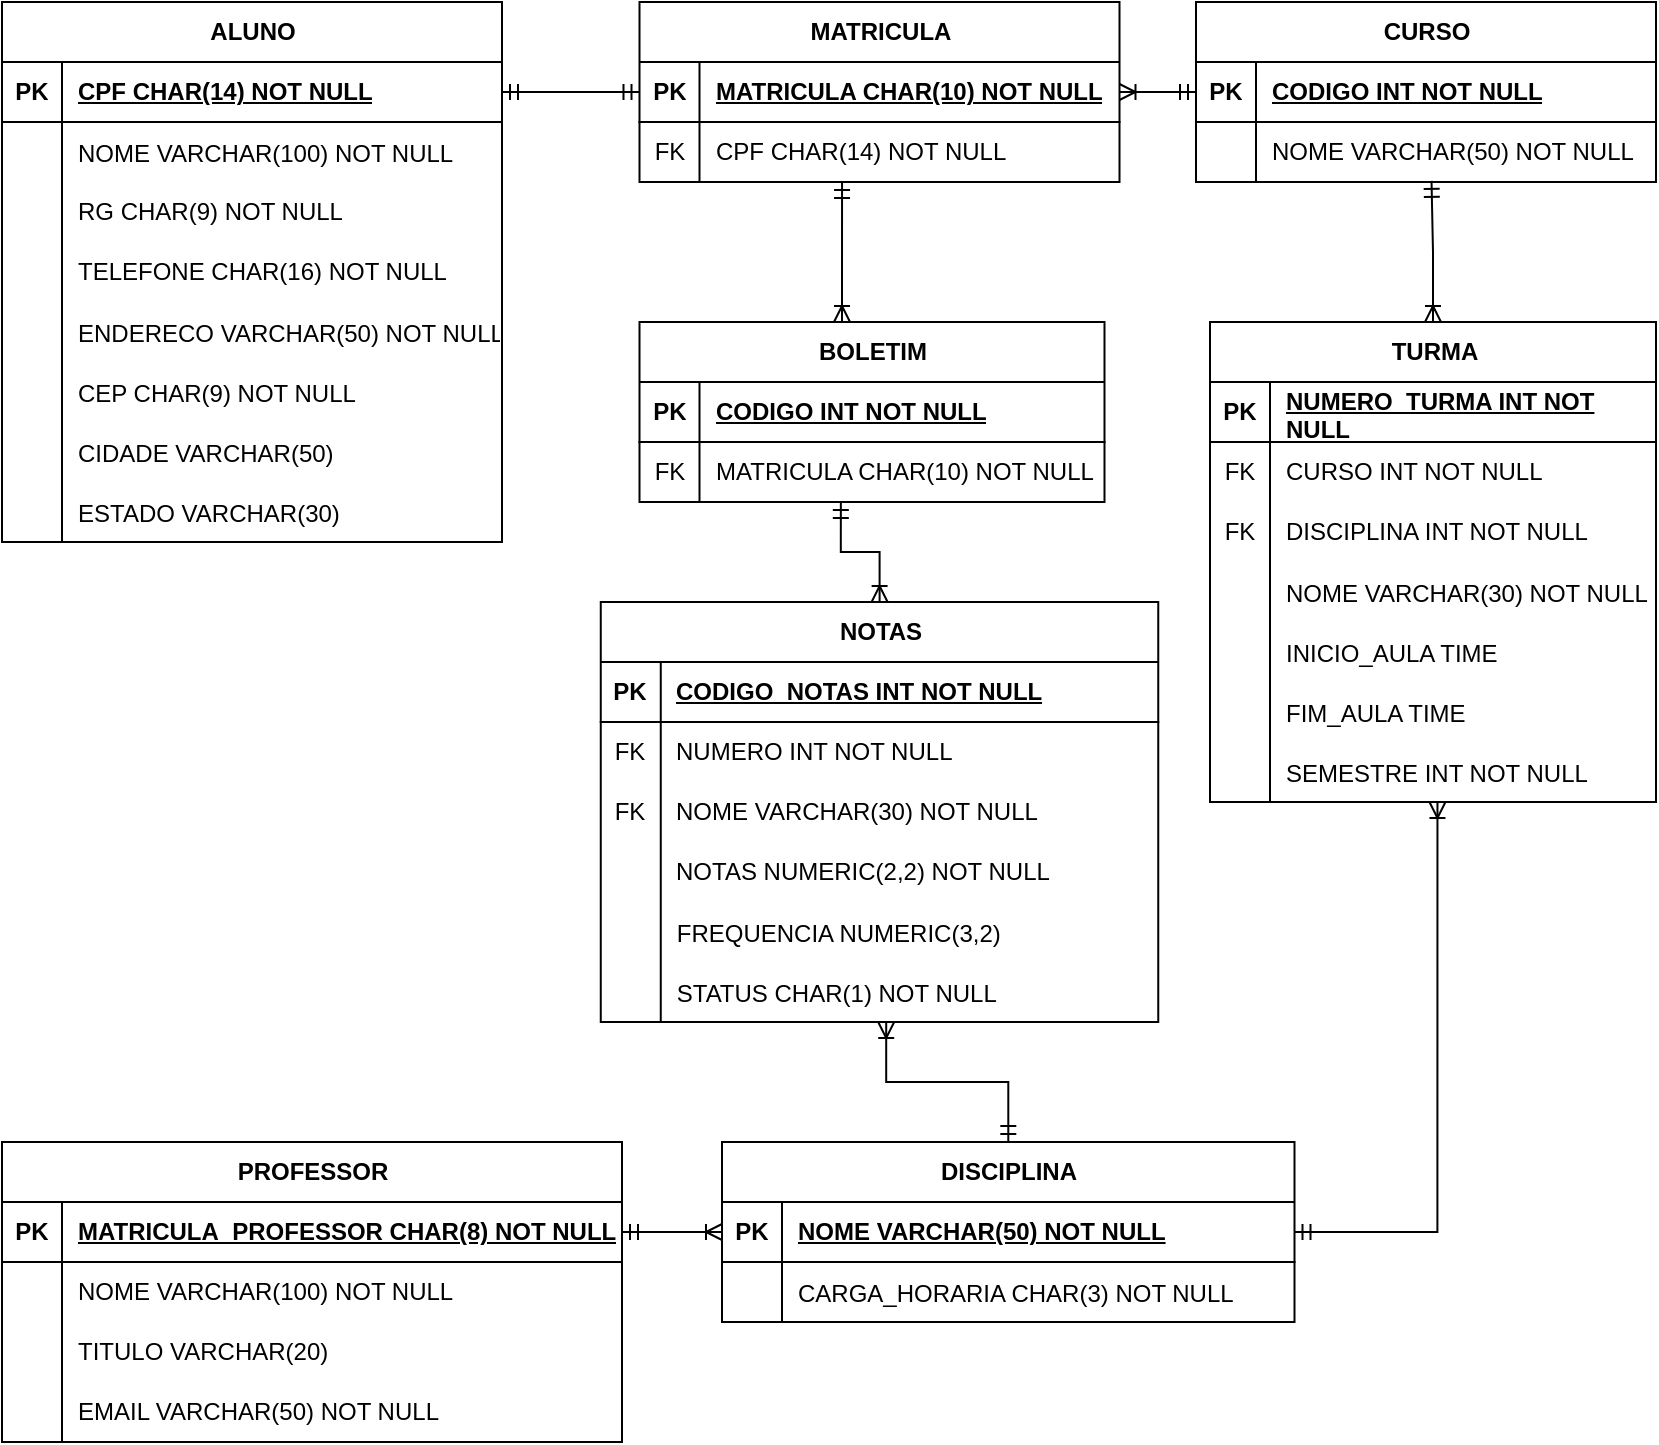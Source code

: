 <mxfile version="24.8.4">
  <diagram name="Página-1" id="dTn19unyRNRH9uVxcDBz">
    <mxGraphModel dx="796" dy="458" grid="1" gridSize="10" guides="1" tooltips="1" connect="1" arrows="1" fold="1" page="1" pageScale="1" pageWidth="827" pageHeight="1169" math="0" shadow="0">
      <root>
        <mxCell id="0" />
        <mxCell id="1" parent="0" />
        <mxCell id="SQpeZqvC9aCR0QkS3gJp-1" value="DISCIPLINA" style="shape=table;startSize=30;container=1;collapsible=1;childLayout=tableLayout;fixedRows=1;rowLines=0;fontStyle=1;align=center;resizeLast=1;html=1;" parent="1" vertex="1">
          <mxGeometry x="360" y="570" width="286.25" height="90" as="geometry" />
        </mxCell>
        <mxCell id="SQpeZqvC9aCR0QkS3gJp-2" value="" style="shape=tableRow;horizontal=0;startSize=0;swimlaneHead=0;swimlaneBody=0;fillColor=none;collapsible=0;dropTarget=0;points=[[0,0.5],[1,0.5]];portConstraint=eastwest;top=0;left=0;right=0;bottom=1;" parent="SQpeZqvC9aCR0QkS3gJp-1" vertex="1">
          <mxGeometry y="30" width="286.25" height="30" as="geometry" />
        </mxCell>
        <mxCell id="SQpeZqvC9aCR0QkS3gJp-3" value="PK" style="shape=partialRectangle;connectable=0;fillColor=none;top=0;left=0;bottom=0;right=0;fontStyle=1;overflow=hidden;whiteSpace=wrap;html=1;" parent="SQpeZqvC9aCR0QkS3gJp-2" vertex="1">
          <mxGeometry width="30" height="30" as="geometry">
            <mxRectangle width="30" height="30" as="alternateBounds" />
          </mxGeometry>
        </mxCell>
        <mxCell id="SQpeZqvC9aCR0QkS3gJp-4" value="NOME VARCHAR(50) NOT NULL" style="shape=partialRectangle;connectable=0;fillColor=none;top=0;left=0;bottom=0;right=0;align=left;spacingLeft=6;fontStyle=5;overflow=hidden;whiteSpace=wrap;html=1;" parent="SQpeZqvC9aCR0QkS3gJp-2" vertex="1">
          <mxGeometry x="30" width="256.25" height="30" as="geometry">
            <mxRectangle width="256.25" height="30" as="alternateBounds" />
          </mxGeometry>
        </mxCell>
        <mxCell id="SQpeZqvC9aCR0QkS3gJp-137" value="" style="shape=tableRow;horizontal=0;startSize=0;swimlaneHead=0;swimlaneBody=0;fillColor=none;collapsible=0;dropTarget=0;points=[[0,0.5],[1,0.5]];portConstraint=eastwest;top=0;left=0;right=0;bottom=0;" parent="SQpeZqvC9aCR0QkS3gJp-1" vertex="1">
          <mxGeometry y="60" width="286.25" height="30" as="geometry" />
        </mxCell>
        <mxCell id="SQpeZqvC9aCR0QkS3gJp-138" value="" style="shape=partialRectangle;connectable=0;fillColor=none;top=0;left=0;bottom=0;right=0;editable=1;overflow=hidden;" parent="SQpeZqvC9aCR0QkS3gJp-137" vertex="1">
          <mxGeometry width="30" height="30" as="geometry">
            <mxRectangle width="30" height="30" as="alternateBounds" />
          </mxGeometry>
        </mxCell>
        <mxCell id="SQpeZqvC9aCR0QkS3gJp-139" value="CARGA_HORARIA CHAR(3) NOT NULL" style="shape=partialRectangle;connectable=0;fillColor=none;top=0;left=0;bottom=0;right=0;align=left;spacingLeft=6;overflow=hidden;" parent="SQpeZqvC9aCR0QkS3gJp-137" vertex="1">
          <mxGeometry x="30" width="256.25" height="30" as="geometry">
            <mxRectangle width="256.25" height="30" as="alternateBounds" />
          </mxGeometry>
        </mxCell>
        <mxCell id="SQpeZqvC9aCR0QkS3gJp-14" value="CURSO" style="shape=table;startSize=30;container=1;collapsible=1;childLayout=tableLayout;fixedRows=1;rowLines=0;fontStyle=1;align=center;resizeLast=1;html=1;" parent="1" vertex="1">
          <mxGeometry x="597" width="230" height="90" as="geometry" />
        </mxCell>
        <mxCell id="SQpeZqvC9aCR0QkS3gJp-15" value="" style="shape=tableRow;horizontal=0;startSize=0;swimlaneHead=0;swimlaneBody=0;fillColor=none;collapsible=0;dropTarget=0;points=[[0,0.5],[1,0.5]];portConstraint=eastwest;top=0;left=0;right=0;bottom=1;" parent="SQpeZqvC9aCR0QkS3gJp-14" vertex="1">
          <mxGeometry y="30" width="230" height="30" as="geometry" />
        </mxCell>
        <mxCell id="SQpeZqvC9aCR0QkS3gJp-16" value="PK" style="shape=partialRectangle;connectable=0;fillColor=none;top=0;left=0;bottom=0;right=0;fontStyle=1;overflow=hidden;whiteSpace=wrap;html=1;" parent="SQpeZqvC9aCR0QkS3gJp-15" vertex="1">
          <mxGeometry width="30" height="30" as="geometry">
            <mxRectangle width="30" height="30" as="alternateBounds" />
          </mxGeometry>
        </mxCell>
        <mxCell id="SQpeZqvC9aCR0QkS3gJp-17" value="CODIGO INT NOT NULL" style="shape=partialRectangle;connectable=0;fillColor=none;top=0;left=0;bottom=0;right=0;align=left;spacingLeft=6;fontStyle=5;overflow=hidden;whiteSpace=wrap;html=1;" parent="SQpeZqvC9aCR0QkS3gJp-15" vertex="1">
          <mxGeometry x="30" width="200" height="30" as="geometry">
            <mxRectangle width="200" height="30" as="alternateBounds" />
          </mxGeometry>
        </mxCell>
        <mxCell id="SQpeZqvC9aCR0QkS3gJp-18" value="" style="shape=tableRow;horizontal=0;startSize=0;swimlaneHead=0;swimlaneBody=0;fillColor=none;collapsible=0;dropTarget=0;points=[[0,0.5],[1,0.5]];portConstraint=eastwest;top=0;left=0;right=0;bottom=0;" parent="SQpeZqvC9aCR0QkS3gJp-14" vertex="1">
          <mxGeometry y="60" width="230" height="30" as="geometry" />
        </mxCell>
        <mxCell id="SQpeZqvC9aCR0QkS3gJp-19" value="" style="shape=partialRectangle;connectable=0;fillColor=none;top=0;left=0;bottom=0;right=0;editable=1;overflow=hidden;whiteSpace=wrap;html=1;" parent="SQpeZqvC9aCR0QkS3gJp-18" vertex="1">
          <mxGeometry width="30" height="30" as="geometry">
            <mxRectangle width="30" height="30" as="alternateBounds" />
          </mxGeometry>
        </mxCell>
        <mxCell id="SQpeZqvC9aCR0QkS3gJp-20" value="&lt;span style=&quot;text-wrap-mode: nowrap;&quot;&gt;NOME VARCHAR(50) NOT NULL&lt;/span&gt;" style="shape=partialRectangle;connectable=0;fillColor=none;top=0;left=0;bottom=0;right=0;align=left;spacingLeft=6;overflow=hidden;whiteSpace=wrap;html=1;" parent="SQpeZqvC9aCR0QkS3gJp-18" vertex="1">
          <mxGeometry x="30" width="200" height="30" as="geometry">
            <mxRectangle width="200" height="30" as="alternateBounds" />
          </mxGeometry>
        </mxCell>
        <mxCell id="SQpeZqvC9aCR0QkS3gJp-27" value="ALUNO" style="shape=table;startSize=30;container=1;collapsible=1;childLayout=tableLayout;fixedRows=1;rowLines=0;fontStyle=1;align=center;resizeLast=1;html=1;" parent="1" vertex="1">
          <mxGeometry width="250.0" height="270" as="geometry" />
        </mxCell>
        <mxCell id="SQpeZqvC9aCR0QkS3gJp-28" value="" style="shape=tableRow;horizontal=0;startSize=0;swimlaneHead=0;swimlaneBody=0;fillColor=none;collapsible=0;dropTarget=0;points=[[0,0.5],[1,0.5]];portConstraint=eastwest;top=0;left=0;right=0;bottom=1;" parent="SQpeZqvC9aCR0QkS3gJp-27" vertex="1">
          <mxGeometry y="30" width="250.0" height="30" as="geometry" />
        </mxCell>
        <mxCell id="SQpeZqvC9aCR0QkS3gJp-29" value="PK" style="shape=partialRectangle;connectable=0;fillColor=none;top=0;left=0;bottom=0;right=0;fontStyle=1;overflow=hidden;whiteSpace=wrap;html=1;" parent="SQpeZqvC9aCR0QkS3gJp-28" vertex="1">
          <mxGeometry width="30" height="30" as="geometry">
            <mxRectangle width="30" height="30" as="alternateBounds" />
          </mxGeometry>
        </mxCell>
        <mxCell id="SQpeZqvC9aCR0QkS3gJp-30" value="CPF CHAR(14) NOT NULL" style="shape=partialRectangle;connectable=0;fillColor=none;top=0;left=0;bottom=0;right=0;align=left;spacingLeft=6;fontStyle=5;overflow=hidden;whiteSpace=wrap;html=1;" parent="SQpeZqvC9aCR0QkS3gJp-28" vertex="1">
          <mxGeometry x="30" width="220.0" height="30" as="geometry">
            <mxRectangle width="220.0" height="30" as="alternateBounds" />
          </mxGeometry>
        </mxCell>
        <mxCell id="SQpeZqvC9aCR0QkS3gJp-94" value="" style="shape=tableRow;horizontal=0;startSize=0;swimlaneHead=0;swimlaneBody=0;fillColor=none;collapsible=0;dropTarget=0;points=[[0,0.5],[1,0.5]];portConstraint=eastwest;top=0;left=0;right=0;bottom=0;" parent="SQpeZqvC9aCR0QkS3gJp-27" vertex="1">
          <mxGeometry y="60" width="250.0" height="30" as="geometry" />
        </mxCell>
        <mxCell id="SQpeZqvC9aCR0QkS3gJp-95" value="" style="shape=partialRectangle;connectable=0;fillColor=none;top=0;left=0;bottom=0;right=0;editable=1;overflow=hidden;" parent="SQpeZqvC9aCR0QkS3gJp-94" vertex="1">
          <mxGeometry width="30" height="30" as="geometry">
            <mxRectangle width="30" height="30" as="alternateBounds" />
          </mxGeometry>
        </mxCell>
        <mxCell id="SQpeZqvC9aCR0QkS3gJp-96" value="NOME VARCHAR(100) NOT NULL" style="shape=partialRectangle;connectable=0;fillColor=none;top=0;left=0;bottom=0;right=0;align=left;spacingLeft=6;overflow=hidden;" parent="SQpeZqvC9aCR0QkS3gJp-94" vertex="1">
          <mxGeometry x="30" width="220.0" height="30" as="geometry">
            <mxRectangle width="220.0" height="30" as="alternateBounds" />
          </mxGeometry>
        </mxCell>
        <mxCell id="SQpeZqvC9aCR0QkS3gJp-34" value="" style="shape=tableRow;horizontal=0;startSize=0;swimlaneHead=0;swimlaneBody=0;fillColor=none;collapsible=0;dropTarget=0;points=[[0,0.5],[1,0.5]];portConstraint=eastwest;top=0;left=0;right=0;bottom=0;" parent="SQpeZqvC9aCR0QkS3gJp-27" vertex="1">
          <mxGeometry y="90" width="250.0" height="30" as="geometry" />
        </mxCell>
        <mxCell id="SQpeZqvC9aCR0QkS3gJp-35" value="" style="shape=partialRectangle;connectable=0;fillColor=none;top=0;left=0;bottom=0;right=0;editable=1;overflow=hidden;whiteSpace=wrap;html=1;" parent="SQpeZqvC9aCR0QkS3gJp-34" vertex="1">
          <mxGeometry width="30" height="30" as="geometry">
            <mxRectangle width="30" height="30" as="alternateBounds" />
          </mxGeometry>
        </mxCell>
        <mxCell id="SQpeZqvC9aCR0QkS3gJp-36" value="RG CHAR(9) NOT NULL" style="shape=partialRectangle;connectable=0;fillColor=none;top=0;left=0;bottom=0;right=0;align=left;spacingLeft=6;overflow=hidden;whiteSpace=wrap;html=1;" parent="SQpeZqvC9aCR0QkS3gJp-34" vertex="1">
          <mxGeometry x="30" width="220.0" height="30" as="geometry">
            <mxRectangle width="220.0" height="30" as="alternateBounds" />
          </mxGeometry>
        </mxCell>
        <mxCell id="SQpeZqvC9aCR0QkS3gJp-37" value="" style="shape=tableRow;horizontal=0;startSize=0;swimlaneHead=0;swimlaneBody=0;fillColor=none;collapsible=0;dropTarget=0;points=[[0,0.5],[1,0.5]];portConstraint=eastwest;top=0;left=0;right=0;bottom=0;" parent="SQpeZqvC9aCR0QkS3gJp-27" vertex="1">
          <mxGeometry y="120" width="250.0" height="30" as="geometry" />
        </mxCell>
        <mxCell id="SQpeZqvC9aCR0QkS3gJp-38" value="" style="shape=partialRectangle;connectable=0;fillColor=none;top=0;left=0;bottom=0;right=0;editable=1;overflow=hidden;whiteSpace=wrap;html=1;" parent="SQpeZqvC9aCR0QkS3gJp-37" vertex="1">
          <mxGeometry width="30" height="30" as="geometry">
            <mxRectangle width="30" height="30" as="alternateBounds" />
          </mxGeometry>
        </mxCell>
        <mxCell id="SQpeZqvC9aCR0QkS3gJp-39" value="TELEFONE CHAR(16) NOT NULL" style="shape=partialRectangle;connectable=0;fillColor=none;top=0;left=0;bottom=0;right=0;align=left;spacingLeft=6;overflow=hidden;whiteSpace=wrap;html=1;" parent="SQpeZqvC9aCR0QkS3gJp-37" vertex="1">
          <mxGeometry x="30" width="220.0" height="30" as="geometry">
            <mxRectangle width="220.0" height="30" as="alternateBounds" />
          </mxGeometry>
        </mxCell>
        <mxCell id="SQpeZqvC9aCR0QkS3gJp-54" value="" style="shape=tableRow;horizontal=0;startSize=0;swimlaneHead=0;swimlaneBody=0;fillColor=none;collapsible=0;dropTarget=0;points=[[0,0.5],[1,0.5]];portConstraint=eastwest;top=0;left=0;right=0;bottom=0;" parent="SQpeZqvC9aCR0QkS3gJp-27" vertex="1">
          <mxGeometry y="150" width="250.0" height="30" as="geometry" />
        </mxCell>
        <mxCell id="SQpeZqvC9aCR0QkS3gJp-55" value="" style="shape=partialRectangle;connectable=0;fillColor=none;top=0;left=0;bottom=0;right=0;editable=1;overflow=hidden;" parent="SQpeZqvC9aCR0QkS3gJp-54" vertex="1">
          <mxGeometry width="30" height="30" as="geometry">
            <mxRectangle width="30" height="30" as="alternateBounds" />
          </mxGeometry>
        </mxCell>
        <mxCell id="SQpeZqvC9aCR0QkS3gJp-56" value="ENDERECO VARCHAR(50) NOT NULL" style="shape=partialRectangle;connectable=0;fillColor=none;top=0;left=0;bottom=0;right=0;align=left;spacingLeft=6;overflow=hidden;" parent="SQpeZqvC9aCR0QkS3gJp-54" vertex="1">
          <mxGeometry x="30" width="220.0" height="30" as="geometry">
            <mxRectangle width="220.0" height="30" as="alternateBounds" />
          </mxGeometry>
        </mxCell>
        <mxCell id="SQpeZqvC9aCR0QkS3gJp-46" value="" style="shape=tableRow;horizontal=0;startSize=0;swimlaneHead=0;swimlaneBody=0;fillColor=none;collapsible=0;dropTarget=0;points=[[0,0.5],[1,0.5]];portConstraint=eastwest;top=0;left=0;right=0;bottom=0;" parent="SQpeZqvC9aCR0QkS3gJp-27" vertex="1">
          <mxGeometry y="180" width="250.0" height="30" as="geometry" />
        </mxCell>
        <mxCell id="SQpeZqvC9aCR0QkS3gJp-47" value="" style="shape=partialRectangle;connectable=0;fillColor=none;top=0;left=0;bottom=0;right=0;editable=1;overflow=hidden;" parent="SQpeZqvC9aCR0QkS3gJp-46" vertex="1">
          <mxGeometry width="30" height="30" as="geometry">
            <mxRectangle width="30" height="30" as="alternateBounds" />
          </mxGeometry>
        </mxCell>
        <mxCell id="SQpeZqvC9aCR0QkS3gJp-48" value="CEP CHAR(9) NOT NULL" style="shape=partialRectangle;connectable=0;fillColor=none;top=0;left=0;bottom=0;right=0;align=left;spacingLeft=6;overflow=hidden;" parent="SQpeZqvC9aCR0QkS3gJp-46" vertex="1">
          <mxGeometry x="30" width="220.0" height="30" as="geometry">
            <mxRectangle width="220.0" height="30" as="alternateBounds" />
          </mxGeometry>
        </mxCell>
        <mxCell id="SQpeZqvC9aCR0QkS3gJp-42" value="" style="shape=tableRow;horizontal=0;startSize=0;swimlaneHead=0;swimlaneBody=0;fillColor=none;collapsible=0;dropTarget=0;points=[[0,0.5],[1,0.5]];portConstraint=eastwest;top=0;left=0;right=0;bottom=0;" parent="SQpeZqvC9aCR0QkS3gJp-27" vertex="1">
          <mxGeometry y="210" width="250.0" height="30" as="geometry" />
        </mxCell>
        <mxCell id="SQpeZqvC9aCR0QkS3gJp-43" value="" style="shape=partialRectangle;connectable=0;fillColor=none;top=0;left=0;bottom=0;right=0;editable=1;overflow=hidden;" parent="SQpeZqvC9aCR0QkS3gJp-42" vertex="1">
          <mxGeometry width="30" height="30" as="geometry">
            <mxRectangle width="30" height="30" as="alternateBounds" />
          </mxGeometry>
        </mxCell>
        <mxCell id="SQpeZqvC9aCR0QkS3gJp-44" value="CIDADE VARCHAR(50)" style="shape=partialRectangle;connectable=0;fillColor=none;top=0;left=0;bottom=0;right=0;align=left;spacingLeft=6;overflow=hidden;" parent="SQpeZqvC9aCR0QkS3gJp-42" vertex="1">
          <mxGeometry x="30" width="220.0" height="30" as="geometry">
            <mxRectangle width="220.0" height="30" as="alternateBounds" />
          </mxGeometry>
        </mxCell>
        <mxCell id="SQpeZqvC9aCR0QkS3gJp-50" value="" style="shape=tableRow;horizontal=0;startSize=0;swimlaneHead=0;swimlaneBody=0;fillColor=none;collapsible=0;dropTarget=0;points=[[0,0.5],[1,0.5]];portConstraint=eastwest;top=0;left=0;right=0;bottom=0;" parent="SQpeZqvC9aCR0QkS3gJp-27" vertex="1">
          <mxGeometry y="240" width="250.0" height="30" as="geometry" />
        </mxCell>
        <mxCell id="SQpeZqvC9aCR0QkS3gJp-51" value="" style="shape=partialRectangle;connectable=0;fillColor=none;top=0;left=0;bottom=0;right=0;editable=1;overflow=hidden;" parent="SQpeZqvC9aCR0QkS3gJp-50" vertex="1">
          <mxGeometry width="30" height="30" as="geometry">
            <mxRectangle width="30" height="30" as="alternateBounds" />
          </mxGeometry>
        </mxCell>
        <mxCell id="SQpeZqvC9aCR0QkS3gJp-52" value="ESTADO VARCHAR(30)" style="shape=partialRectangle;connectable=0;fillColor=none;top=0;left=0;bottom=0;right=0;align=left;spacingLeft=6;overflow=hidden;" parent="SQpeZqvC9aCR0QkS3gJp-50" vertex="1">
          <mxGeometry x="30" width="220.0" height="30" as="geometry">
            <mxRectangle width="220.0" height="30" as="alternateBounds" />
          </mxGeometry>
        </mxCell>
        <mxCell id="SQpeZqvC9aCR0QkS3gJp-71" value="PROFESSOR" style="shape=table;startSize=30;container=1;collapsible=1;childLayout=tableLayout;fixedRows=1;rowLines=0;fontStyle=1;align=center;resizeLast=1;html=1;" parent="1" vertex="1">
          <mxGeometry y="570" width="310" height="150" as="geometry" />
        </mxCell>
        <mxCell id="SQpeZqvC9aCR0QkS3gJp-72" value="" style="shape=tableRow;horizontal=0;startSize=0;swimlaneHead=0;swimlaneBody=0;fillColor=none;collapsible=0;dropTarget=0;points=[[0,0.5],[1,0.5]];portConstraint=eastwest;top=0;left=0;right=0;bottom=1;" parent="SQpeZqvC9aCR0QkS3gJp-71" vertex="1">
          <mxGeometry y="30" width="310" height="30" as="geometry" />
        </mxCell>
        <mxCell id="SQpeZqvC9aCR0QkS3gJp-73" value="PK" style="shape=partialRectangle;connectable=0;fillColor=none;top=0;left=0;bottom=0;right=0;fontStyle=1;overflow=hidden;whiteSpace=wrap;html=1;" parent="SQpeZqvC9aCR0QkS3gJp-72" vertex="1">
          <mxGeometry width="30" height="30" as="geometry">
            <mxRectangle width="30" height="30" as="alternateBounds" />
          </mxGeometry>
        </mxCell>
        <mxCell id="SQpeZqvC9aCR0QkS3gJp-74" value="MATRICULA_PROFESSOR CHAR(8) NOT NULL" style="shape=partialRectangle;connectable=0;fillColor=none;top=0;left=0;bottom=0;right=0;align=left;spacingLeft=6;fontStyle=5;overflow=hidden;whiteSpace=wrap;html=1;" parent="SQpeZqvC9aCR0QkS3gJp-72" vertex="1">
          <mxGeometry x="30" width="280" height="30" as="geometry">
            <mxRectangle width="280" height="30" as="alternateBounds" />
          </mxGeometry>
        </mxCell>
        <mxCell id="SQpeZqvC9aCR0QkS3gJp-75" value="" style="shape=tableRow;horizontal=0;startSize=0;swimlaneHead=0;swimlaneBody=0;fillColor=none;collapsible=0;dropTarget=0;points=[[0,0.5],[1,0.5]];portConstraint=eastwest;top=0;left=0;right=0;bottom=0;" parent="SQpeZqvC9aCR0QkS3gJp-71" vertex="1">
          <mxGeometry y="60" width="310" height="30" as="geometry" />
        </mxCell>
        <mxCell id="SQpeZqvC9aCR0QkS3gJp-76" value="" style="shape=partialRectangle;connectable=0;fillColor=none;top=0;left=0;bottom=0;right=0;editable=1;overflow=hidden;whiteSpace=wrap;html=1;" parent="SQpeZqvC9aCR0QkS3gJp-75" vertex="1">
          <mxGeometry width="30" height="30" as="geometry">
            <mxRectangle width="30" height="30" as="alternateBounds" />
          </mxGeometry>
        </mxCell>
        <mxCell id="SQpeZqvC9aCR0QkS3gJp-77" value="NOME VARCHAR(100) NOT NULL" style="shape=partialRectangle;connectable=0;fillColor=none;top=0;left=0;bottom=0;right=0;align=left;spacingLeft=6;overflow=hidden;whiteSpace=wrap;html=1;" parent="SQpeZqvC9aCR0QkS3gJp-75" vertex="1">
          <mxGeometry x="30" width="280" height="30" as="geometry">
            <mxRectangle width="280" height="30" as="alternateBounds" />
          </mxGeometry>
        </mxCell>
        <mxCell id="SQpeZqvC9aCR0QkS3gJp-78" value="" style="shape=tableRow;horizontal=0;startSize=0;swimlaneHead=0;swimlaneBody=0;fillColor=none;collapsible=0;dropTarget=0;points=[[0,0.5],[1,0.5]];portConstraint=eastwest;top=0;left=0;right=0;bottom=0;" parent="SQpeZqvC9aCR0QkS3gJp-71" vertex="1">
          <mxGeometry y="90" width="310" height="30" as="geometry" />
        </mxCell>
        <mxCell id="SQpeZqvC9aCR0QkS3gJp-79" value="" style="shape=partialRectangle;connectable=0;fillColor=none;top=0;left=0;bottom=0;right=0;editable=1;overflow=hidden;whiteSpace=wrap;html=1;" parent="SQpeZqvC9aCR0QkS3gJp-78" vertex="1">
          <mxGeometry width="30" height="30" as="geometry">
            <mxRectangle width="30" height="30" as="alternateBounds" />
          </mxGeometry>
        </mxCell>
        <mxCell id="SQpeZqvC9aCR0QkS3gJp-80" value="TITULO VARCHAR(20)" style="shape=partialRectangle;connectable=0;fillColor=none;top=0;left=0;bottom=0;right=0;align=left;spacingLeft=6;overflow=hidden;whiteSpace=wrap;html=1;" parent="SQpeZqvC9aCR0QkS3gJp-78" vertex="1">
          <mxGeometry x="30" width="280" height="30" as="geometry">
            <mxRectangle width="280" height="30" as="alternateBounds" />
          </mxGeometry>
        </mxCell>
        <mxCell id="SQpeZqvC9aCR0QkS3gJp-81" value="" style="shape=tableRow;horizontal=0;startSize=0;swimlaneHead=0;swimlaneBody=0;fillColor=none;collapsible=0;dropTarget=0;points=[[0,0.5],[1,0.5]];portConstraint=eastwest;top=0;left=0;right=0;bottom=0;" parent="SQpeZqvC9aCR0QkS3gJp-71" vertex="1">
          <mxGeometry y="120" width="310" height="30" as="geometry" />
        </mxCell>
        <mxCell id="SQpeZqvC9aCR0QkS3gJp-82" value="" style="shape=partialRectangle;connectable=0;fillColor=none;top=0;left=0;bottom=0;right=0;editable=1;overflow=hidden;whiteSpace=wrap;html=1;" parent="SQpeZqvC9aCR0QkS3gJp-81" vertex="1">
          <mxGeometry width="30" height="30" as="geometry">
            <mxRectangle width="30" height="30" as="alternateBounds" />
          </mxGeometry>
        </mxCell>
        <mxCell id="SQpeZqvC9aCR0QkS3gJp-83" value="EMAIL VARCHAR(50) NOT NULL" style="shape=partialRectangle;connectable=0;fillColor=none;top=0;left=0;bottom=0;right=0;align=left;spacingLeft=6;overflow=hidden;whiteSpace=wrap;html=1;" parent="SQpeZqvC9aCR0QkS3gJp-81" vertex="1">
          <mxGeometry x="30" width="280" height="30" as="geometry">
            <mxRectangle width="280" height="30" as="alternateBounds" />
          </mxGeometry>
        </mxCell>
        <mxCell id="SQpeZqvC9aCR0QkS3gJp-110" value="TURMA" style="shape=table;startSize=30;container=1;collapsible=1;childLayout=tableLayout;fixedRows=1;rowLines=0;fontStyle=1;align=center;resizeLast=1;html=1;" parent="1" vertex="1">
          <mxGeometry x="604" y="160" width="223" height="240" as="geometry" />
        </mxCell>
        <mxCell id="SQpeZqvC9aCR0QkS3gJp-111" value="" style="shape=tableRow;horizontal=0;startSize=0;swimlaneHead=0;swimlaneBody=0;fillColor=none;collapsible=0;dropTarget=0;points=[[0,0.5],[1,0.5]];portConstraint=eastwest;top=0;left=0;right=0;bottom=1;" parent="SQpeZqvC9aCR0QkS3gJp-110" vertex="1">
          <mxGeometry y="30" width="223" height="30" as="geometry" />
        </mxCell>
        <mxCell id="SQpeZqvC9aCR0QkS3gJp-112" value="PK" style="shape=partialRectangle;connectable=0;fillColor=none;top=0;left=0;bottom=0;right=0;fontStyle=1;overflow=hidden;whiteSpace=wrap;html=1;" parent="SQpeZqvC9aCR0QkS3gJp-111" vertex="1">
          <mxGeometry width="30" height="30" as="geometry">
            <mxRectangle width="30" height="30" as="alternateBounds" />
          </mxGeometry>
        </mxCell>
        <mxCell id="SQpeZqvC9aCR0QkS3gJp-113" value="NUMERO_TURMA INT NOT NULL" style="shape=partialRectangle;connectable=0;fillColor=none;top=0;left=0;bottom=0;right=0;align=left;spacingLeft=6;fontStyle=5;overflow=hidden;whiteSpace=wrap;html=1;" parent="SQpeZqvC9aCR0QkS3gJp-111" vertex="1">
          <mxGeometry x="30" width="193" height="30" as="geometry">
            <mxRectangle width="193" height="30" as="alternateBounds" />
          </mxGeometry>
        </mxCell>
        <mxCell id="SQpeZqvC9aCR0QkS3gJp-114" value="" style="shape=tableRow;horizontal=0;startSize=0;swimlaneHead=0;swimlaneBody=0;fillColor=none;collapsible=0;dropTarget=0;points=[[0,0.5],[1,0.5]];portConstraint=eastwest;top=0;left=0;right=0;bottom=0;" parent="SQpeZqvC9aCR0QkS3gJp-110" vertex="1">
          <mxGeometry y="60" width="223" height="30" as="geometry" />
        </mxCell>
        <mxCell id="SQpeZqvC9aCR0QkS3gJp-115" value="FK" style="shape=partialRectangle;connectable=0;fillColor=none;top=0;left=0;bottom=0;right=0;editable=1;overflow=hidden;whiteSpace=wrap;html=1;" parent="SQpeZqvC9aCR0QkS3gJp-114" vertex="1">
          <mxGeometry width="30" height="30" as="geometry">
            <mxRectangle width="30" height="30" as="alternateBounds" />
          </mxGeometry>
        </mxCell>
        <mxCell id="SQpeZqvC9aCR0QkS3gJp-116" value="CURSO INT NOT NULL" style="shape=partialRectangle;connectable=0;fillColor=none;top=0;left=0;bottom=0;right=0;align=left;spacingLeft=6;overflow=hidden;whiteSpace=wrap;html=1;" parent="SQpeZqvC9aCR0QkS3gJp-114" vertex="1">
          <mxGeometry x="30" width="193" height="30" as="geometry">
            <mxRectangle width="193" height="30" as="alternateBounds" />
          </mxGeometry>
        </mxCell>
        <mxCell id="SQpeZqvC9aCR0QkS3gJp-117" value="" style="shape=tableRow;horizontal=0;startSize=0;swimlaneHead=0;swimlaneBody=0;fillColor=none;collapsible=0;dropTarget=0;points=[[0,0.5],[1,0.5]];portConstraint=eastwest;top=0;left=0;right=0;bottom=0;" parent="SQpeZqvC9aCR0QkS3gJp-110" vertex="1">
          <mxGeometry y="90" width="223" height="30" as="geometry" />
        </mxCell>
        <mxCell id="SQpeZqvC9aCR0QkS3gJp-118" value="FK" style="shape=partialRectangle;connectable=0;fillColor=none;top=0;left=0;bottom=0;right=0;editable=1;overflow=hidden;whiteSpace=wrap;html=1;" parent="SQpeZqvC9aCR0QkS3gJp-117" vertex="1">
          <mxGeometry width="30" height="30" as="geometry">
            <mxRectangle width="30" height="30" as="alternateBounds" />
          </mxGeometry>
        </mxCell>
        <mxCell id="SQpeZqvC9aCR0QkS3gJp-119" value="DISCIPLINA INT NOT NULL" style="shape=partialRectangle;connectable=0;fillColor=none;top=0;left=0;bottom=0;right=0;align=left;spacingLeft=6;overflow=hidden;whiteSpace=wrap;html=1;" parent="SQpeZqvC9aCR0QkS3gJp-117" vertex="1">
          <mxGeometry x="30" width="193" height="30" as="geometry">
            <mxRectangle width="193" height="30" as="alternateBounds" />
          </mxGeometry>
        </mxCell>
        <mxCell id="SQpeZqvC9aCR0QkS3gJp-206" value="" style="shape=tableRow;horizontal=0;startSize=0;swimlaneHead=0;swimlaneBody=0;fillColor=none;collapsible=0;dropTarget=0;points=[[0,0.5],[1,0.5]];portConstraint=eastwest;top=0;left=0;right=0;bottom=0;" parent="SQpeZqvC9aCR0QkS3gJp-110" vertex="1">
          <mxGeometry y="120" width="223" height="30" as="geometry" />
        </mxCell>
        <mxCell id="SQpeZqvC9aCR0QkS3gJp-207" value="" style="shape=partialRectangle;connectable=0;fillColor=none;top=0;left=0;bottom=0;right=0;editable=1;overflow=hidden;" parent="SQpeZqvC9aCR0QkS3gJp-206" vertex="1">
          <mxGeometry width="30" height="30" as="geometry">
            <mxRectangle width="30" height="30" as="alternateBounds" />
          </mxGeometry>
        </mxCell>
        <mxCell id="SQpeZqvC9aCR0QkS3gJp-208" value="NOME VARCHAR(30) NOT NULL" style="shape=partialRectangle;connectable=0;fillColor=none;top=0;left=0;bottom=0;right=0;align=left;spacingLeft=6;overflow=hidden;" parent="SQpeZqvC9aCR0QkS3gJp-206" vertex="1">
          <mxGeometry x="30" width="193" height="30" as="geometry">
            <mxRectangle width="193" height="30" as="alternateBounds" />
          </mxGeometry>
        </mxCell>
        <mxCell id="SQpeZqvC9aCR0QkS3gJp-128" value="" style="shape=tableRow;horizontal=0;startSize=0;swimlaneHead=0;swimlaneBody=0;fillColor=none;collapsible=0;dropTarget=0;points=[[0,0.5],[1,0.5]];portConstraint=eastwest;top=0;left=0;right=0;bottom=0;" parent="SQpeZqvC9aCR0QkS3gJp-110" vertex="1">
          <mxGeometry y="150" width="223" height="30" as="geometry" />
        </mxCell>
        <mxCell id="SQpeZqvC9aCR0QkS3gJp-129" value="" style="shape=partialRectangle;connectable=0;fillColor=none;top=0;left=0;bottom=0;right=0;editable=1;overflow=hidden;" parent="SQpeZqvC9aCR0QkS3gJp-128" vertex="1">
          <mxGeometry width="30" height="30" as="geometry">
            <mxRectangle width="30" height="30" as="alternateBounds" />
          </mxGeometry>
        </mxCell>
        <mxCell id="SQpeZqvC9aCR0QkS3gJp-130" value="INICIO_AULA TIME" style="shape=partialRectangle;connectable=0;fillColor=none;top=0;left=0;bottom=0;right=0;align=left;spacingLeft=6;overflow=hidden;" parent="SQpeZqvC9aCR0QkS3gJp-128" vertex="1">
          <mxGeometry x="30" width="193" height="30" as="geometry">
            <mxRectangle width="193" height="30" as="alternateBounds" />
          </mxGeometry>
        </mxCell>
        <mxCell id="lHUE1d4cgoSOJHkCmwCl-43" value="" style="shape=tableRow;horizontal=0;startSize=0;swimlaneHead=0;swimlaneBody=0;fillColor=none;collapsible=0;dropTarget=0;points=[[0,0.5],[1,0.5]];portConstraint=eastwest;top=0;left=0;right=0;bottom=0;" vertex="1" parent="SQpeZqvC9aCR0QkS3gJp-110">
          <mxGeometry y="180" width="223" height="30" as="geometry" />
        </mxCell>
        <mxCell id="lHUE1d4cgoSOJHkCmwCl-44" value="" style="shape=partialRectangle;connectable=0;fillColor=none;top=0;left=0;bottom=0;right=0;editable=1;overflow=hidden;" vertex="1" parent="lHUE1d4cgoSOJHkCmwCl-43">
          <mxGeometry width="30" height="30" as="geometry">
            <mxRectangle width="30" height="30" as="alternateBounds" />
          </mxGeometry>
        </mxCell>
        <mxCell id="lHUE1d4cgoSOJHkCmwCl-45" value="FIM_AULA TIME" style="shape=partialRectangle;connectable=0;fillColor=none;top=0;left=0;bottom=0;right=0;align=left;spacingLeft=6;overflow=hidden;" vertex="1" parent="lHUE1d4cgoSOJHkCmwCl-43">
          <mxGeometry x="30" width="193" height="30" as="geometry">
            <mxRectangle width="193" height="30" as="alternateBounds" />
          </mxGeometry>
        </mxCell>
        <mxCell id="lHUE1d4cgoSOJHkCmwCl-14" value="" style="shape=tableRow;horizontal=0;startSize=0;swimlaneHead=0;swimlaneBody=0;fillColor=none;collapsible=0;dropTarget=0;points=[[0,0.5],[1,0.5]];portConstraint=eastwest;top=0;left=0;right=0;bottom=0;" vertex="1" parent="SQpeZqvC9aCR0QkS3gJp-110">
          <mxGeometry y="210" width="223" height="30" as="geometry" />
        </mxCell>
        <mxCell id="lHUE1d4cgoSOJHkCmwCl-15" value="" style="shape=partialRectangle;connectable=0;fillColor=none;top=0;left=0;bottom=0;right=0;editable=1;overflow=hidden;" vertex="1" parent="lHUE1d4cgoSOJHkCmwCl-14">
          <mxGeometry width="30" height="30" as="geometry">
            <mxRectangle width="30" height="30" as="alternateBounds" />
          </mxGeometry>
        </mxCell>
        <mxCell id="lHUE1d4cgoSOJHkCmwCl-16" value="SEMESTRE INT NOT NULL" style="shape=partialRectangle;connectable=0;fillColor=none;top=0;left=0;bottom=0;right=0;align=left;spacingLeft=6;overflow=hidden;" vertex="1" parent="lHUE1d4cgoSOJHkCmwCl-14">
          <mxGeometry x="30" width="193" height="30" as="geometry">
            <mxRectangle width="193" height="30" as="alternateBounds" />
          </mxGeometry>
        </mxCell>
        <mxCell id="SQpeZqvC9aCR0QkS3gJp-156" style="edgeStyle=orthogonalEdgeStyle;rounded=0;orthogonalLoop=1;jettySize=auto;html=1;entryX=0.512;entryY=0.981;entryDx=0;entryDy=0;entryPerimeter=0;endArrow=ERmandOne;endFill=0;startArrow=ERoneToMany;startFill=0;" parent="1" source="SQpeZqvC9aCR0QkS3gJp-110" target="SQpeZqvC9aCR0QkS3gJp-18" edge="1">
          <mxGeometry relative="1" as="geometry">
            <mxPoint x="420.06" y="120.99" as="targetPoint" />
          </mxGeometry>
        </mxCell>
        <mxCell id="SQpeZqvC9aCR0QkS3gJp-158" value="MATRICULA" style="shape=table;startSize=30;container=1;collapsible=1;childLayout=tableLayout;fixedRows=1;rowLines=0;fontStyle=1;align=center;resizeLast=1;html=1;" parent="1" vertex="1">
          <mxGeometry x="318.75" width="240" height="90" as="geometry" />
        </mxCell>
        <mxCell id="SQpeZqvC9aCR0QkS3gJp-159" value="" style="shape=tableRow;horizontal=0;startSize=0;swimlaneHead=0;swimlaneBody=0;fillColor=none;collapsible=0;dropTarget=0;points=[[0,0.5],[1,0.5]];portConstraint=eastwest;top=0;left=0;right=0;bottom=1;" parent="SQpeZqvC9aCR0QkS3gJp-158" vertex="1">
          <mxGeometry y="30" width="240" height="30" as="geometry" />
        </mxCell>
        <mxCell id="SQpeZqvC9aCR0QkS3gJp-160" value="PK" style="shape=partialRectangle;connectable=0;fillColor=none;top=0;left=0;bottom=0;right=0;fontStyle=1;overflow=hidden;whiteSpace=wrap;html=1;" parent="SQpeZqvC9aCR0QkS3gJp-159" vertex="1">
          <mxGeometry width="30" height="30" as="geometry">
            <mxRectangle width="30" height="30" as="alternateBounds" />
          </mxGeometry>
        </mxCell>
        <mxCell id="SQpeZqvC9aCR0QkS3gJp-161" value="MATRICULA CHAR(10) NOT NULL" style="shape=partialRectangle;connectable=0;fillColor=none;top=0;left=0;bottom=0;right=0;align=left;spacingLeft=6;fontStyle=5;overflow=hidden;whiteSpace=wrap;html=1;" parent="SQpeZqvC9aCR0QkS3gJp-159" vertex="1">
          <mxGeometry x="30" width="210" height="30" as="geometry">
            <mxRectangle width="210" height="30" as="alternateBounds" />
          </mxGeometry>
        </mxCell>
        <mxCell id="SQpeZqvC9aCR0QkS3gJp-162" value="" style="shape=tableRow;horizontal=0;startSize=0;swimlaneHead=0;swimlaneBody=0;fillColor=none;collapsible=0;dropTarget=0;points=[[0,0.5],[1,0.5]];portConstraint=eastwest;top=0;left=0;right=0;bottom=0;" parent="SQpeZqvC9aCR0QkS3gJp-158" vertex="1">
          <mxGeometry y="60" width="240" height="30" as="geometry" />
        </mxCell>
        <mxCell id="SQpeZqvC9aCR0QkS3gJp-163" value="FK" style="shape=partialRectangle;connectable=0;fillColor=none;top=0;left=0;bottom=0;right=0;editable=1;overflow=hidden;whiteSpace=wrap;html=1;" parent="SQpeZqvC9aCR0QkS3gJp-162" vertex="1">
          <mxGeometry width="30" height="30" as="geometry">
            <mxRectangle width="30" height="30" as="alternateBounds" />
          </mxGeometry>
        </mxCell>
        <mxCell id="SQpeZqvC9aCR0QkS3gJp-164" value="CPF CHAR(14) NOT NULL" style="shape=partialRectangle;connectable=0;fillColor=none;top=0;left=0;bottom=0;right=0;align=left;spacingLeft=6;overflow=hidden;whiteSpace=wrap;html=1;" parent="SQpeZqvC9aCR0QkS3gJp-162" vertex="1">
          <mxGeometry x="30" width="210" height="30" as="geometry">
            <mxRectangle width="210" height="30" as="alternateBounds" />
          </mxGeometry>
        </mxCell>
        <mxCell id="SQpeZqvC9aCR0QkS3gJp-172" style="edgeStyle=orthogonalEdgeStyle;rounded=0;orthogonalLoop=1;jettySize=auto;html=1;entryX=0;entryY=0.5;entryDx=0;entryDy=0;endArrow=ERmandOne;endFill=0;startArrow=ERmandOne;startFill=0;" parent="1" source="SQpeZqvC9aCR0QkS3gJp-28" target="SQpeZqvC9aCR0QkS3gJp-159" edge="1">
          <mxGeometry relative="1" as="geometry">
            <Array as="points">
              <mxPoint x="280" y="45" />
              <mxPoint x="280" y="45" />
            </Array>
          </mxGeometry>
        </mxCell>
        <mxCell id="SQpeZqvC9aCR0QkS3gJp-173" style="edgeStyle=orthogonalEdgeStyle;rounded=0;orthogonalLoop=1;jettySize=auto;html=1;exitX=1;exitY=0.5;exitDx=0;exitDy=0;entryX=0;entryY=0.5;entryDx=0;entryDy=0;endArrow=ERmandOne;endFill=0;startArrow=ERoneToMany;startFill=0;" parent="1" source="SQpeZqvC9aCR0QkS3gJp-159" target="SQpeZqvC9aCR0QkS3gJp-15" edge="1">
          <mxGeometry relative="1" as="geometry" />
        </mxCell>
        <mxCell id="SQpeZqvC9aCR0QkS3gJp-179" style="edgeStyle=orthogonalEdgeStyle;rounded=0;orthogonalLoop=1;jettySize=auto;html=1;startArrow=ERmandOne;startFill=0;endArrow=ERoneToMany;endFill=0;entryX=0.51;entryY=1;entryDx=0;entryDy=0;entryPerimeter=0;" parent="1" source="SQpeZqvC9aCR0QkS3gJp-2" target="lHUE1d4cgoSOJHkCmwCl-14" edge="1">
          <mxGeometry relative="1" as="geometry">
            <mxPoint x="717" y="360" as="targetPoint" />
          </mxGeometry>
        </mxCell>
        <mxCell id="lHUE1d4cgoSOJHkCmwCl-1" value="BOLETIM" style="shape=table;startSize=30;container=1;collapsible=1;childLayout=tableLayout;fixedRows=1;rowLines=0;fontStyle=1;align=center;resizeLast=1;html=1;" vertex="1" parent="1">
          <mxGeometry x="318.75" y="160" width="232.5" height="90" as="geometry" />
        </mxCell>
        <mxCell id="lHUE1d4cgoSOJHkCmwCl-2" value="" style="shape=tableRow;horizontal=0;startSize=0;swimlaneHead=0;swimlaneBody=0;fillColor=none;collapsible=0;dropTarget=0;points=[[0,0.5],[1,0.5]];portConstraint=eastwest;top=0;left=0;right=0;bottom=1;" vertex="1" parent="lHUE1d4cgoSOJHkCmwCl-1">
          <mxGeometry y="30" width="232.5" height="30" as="geometry" />
        </mxCell>
        <mxCell id="lHUE1d4cgoSOJHkCmwCl-3" value="PK" style="shape=partialRectangle;connectable=0;fillColor=none;top=0;left=0;bottom=0;right=0;fontStyle=1;overflow=hidden;whiteSpace=wrap;html=1;" vertex="1" parent="lHUE1d4cgoSOJHkCmwCl-2">
          <mxGeometry width="30" height="30" as="geometry">
            <mxRectangle width="30" height="30" as="alternateBounds" />
          </mxGeometry>
        </mxCell>
        <mxCell id="lHUE1d4cgoSOJHkCmwCl-4" value="CODIGO INT NOT NULL" style="shape=partialRectangle;connectable=0;fillColor=none;top=0;left=0;bottom=0;right=0;align=left;spacingLeft=6;fontStyle=5;overflow=hidden;whiteSpace=wrap;html=1;" vertex="1" parent="lHUE1d4cgoSOJHkCmwCl-2">
          <mxGeometry x="30" width="202.5" height="30" as="geometry">
            <mxRectangle width="202.5" height="30" as="alternateBounds" />
          </mxGeometry>
        </mxCell>
        <mxCell id="lHUE1d4cgoSOJHkCmwCl-5" value="" style="shape=tableRow;horizontal=0;startSize=0;swimlaneHead=0;swimlaneBody=0;fillColor=none;collapsible=0;dropTarget=0;points=[[0,0.5],[1,0.5]];portConstraint=eastwest;top=0;left=0;right=0;bottom=0;" vertex="1" parent="lHUE1d4cgoSOJHkCmwCl-1">
          <mxGeometry y="60" width="232.5" height="30" as="geometry" />
        </mxCell>
        <mxCell id="lHUE1d4cgoSOJHkCmwCl-6" value="FK" style="shape=partialRectangle;connectable=0;fillColor=none;top=0;left=0;bottom=0;right=0;editable=1;overflow=hidden;whiteSpace=wrap;html=1;" vertex="1" parent="lHUE1d4cgoSOJHkCmwCl-5">
          <mxGeometry width="30" height="30" as="geometry">
            <mxRectangle width="30" height="30" as="alternateBounds" />
          </mxGeometry>
        </mxCell>
        <mxCell id="lHUE1d4cgoSOJHkCmwCl-7" value="MATRICULA CHAR(10) NOT NULL" style="shape=partialRectangle;connectable=0;fillColor=none;top=0;left=0;bottom=0;right=0;align=left;spacingLeft=6;overflow=hidden;whiteSpace=wrap;html=1;" vertex="1" parent="lHUE1d4cgoSOJHkCmwCl-5">
          <mxGeometry x="30" width="202.5" height="30" as="geometry">
            <mxRectangle width="202.5" height="30" as="alternateBounds" />
          </mxGeometry>
        </mxCell>
        <mxCell id="lHUE1d4cgoSOJHkCmwCl-18" value="NOTAS" style="shape=table;startSize=30;container=1;collapsible=1;childLayout=tableLayout;fixedRows=1;rowLines=0;fontStyle=1;align=center;resizeLast=1;html=1;" vertex="1" parent="1">
          <mxGeometry x="299.38" y="300" width="278.75" height="210" as="geometry" />
        </mxCell>
        <mxCell id="lHUE1d4cgoSOJHkCmwCl-19" value="" style="shape=tableRow;horizontal=0;startSize=0;swimlaneHead=0;swimlaneBody=0;fillColor=none;collapsible=0;dropTarget=0;points=[[0,0.5],[1,0.5]];portConstraint=eastwest;top=0;left=0;right=0;bottom=1;" vertex="1" parent="lHUE1d4cgoSOJHkCmwCl-18">
          <mxGeometry y="30" width="278.75" height="30" as="geometry" />
        </mxCell>
        <mxCell id="lHUE1d4cgoSOJHkCmwCl-20" value="PK" style="shape=partialRectangle;connectable=0;fillColor=none;top=0;left=0;bottom=0;right=0;fontStyle=1;overflow=hidden;whiteSpace=wrap;html=1;" vertex="1" parent="lHUE1d4cgoSOJHkCmwCl-19">
          <mxGeometry width="30" height="30" as="geometry">
            <mxRectangle width="30" height="30" as="alternateBounds" />
          </mxGeometry>
        </mxCell>
        <mxCell id="lHUE1d4cgoSOJHkCmwCl-21" value="CODIGO_NOTAS INT NOT NULL" style="shape=partialRectangle;connectable=0;fillColor=none;top=0;left=0;bottom=0;right=0;align=left;spacingLeft=6;fontStyle=5;overflow=hidden;whiteSpace=wrap;html=1;" vertex="1" parent="lHUE1d4cgoSOJHkCmwCl-19">
          <mxGeometry x="30" width="248.75" height="30" as="geometry">
            <mxRectangle width="248.75" height="30" as="alternateBounds" />
          </mxGeometry>
        </mxCell>
        <mxCell id="lHUE1d4cgoSOJHkCmwCl-22" value="" style="shape=tableRow;horizontal=0;startSize=0;swimlaneHead=0;swimlaneBody=0;fillColor=none;collapsible=0;dropTarget=0;points=[[0,0.5],[1,0.5]];portConstraint=eastwest;top=0;left=0;right=0;bottom=0;" vertex="1" parent="lHUE1d4cgoSOJHkCmwCl-18">
          <mxGeometry y="60" width="278.75" height="30" as="geometry" />
        </mxCell>
        <mxCell id="lHUE1d4cgoSOJHkCmwCl-23" value="FK" style="shape=partialRectangle;connectable=0;fillColor=none;top=0;left=0;bottom=0;right=0;editable=1;overflow=hidden;whiteSpace=wrap;html=1;" vertex="1" parent="lHUE1d4cgoSOJHkCmwCl-22">
          <mxGeometry width="30" height="30" as="geometry">
            <mxRectangle width="30" height="30" as="alternateBounds" />
          </mxGeometry>
        </mxCell>
        <mxCell id="lHUE1d4cgoSOJHkCmwCl-24" value="NUMERO INT NOT NULL" style="shape=partialRectangle;connectable=0;fillColor=none;top=0;left=0;bottom=0;right=0;align=left;spacingLeft=6;overflow=hidden;whiteSpace=wrap;html=1;" vertex="1" parent="lHUE1d4cgoSOJHkCmwCl-22">
          <mxGeometry x="30" width="248.75" height="30" as="geometry">
            <mxRectangle width="248.75" height="30" as="alternateBounds" />
          </mxGeometry>
        </mxCell>
        <mxCell id="lHUE1d4cgoSOJHkCmwCl-25" value="" style="shape=tableRow;horizontal=0;startSize=0;swimlaneHead=0;swimlaneBody=0;fillColor=none;collapsible=0;dropTarget=0;points=[[0,0.5],[1,0.5]];portConstraint=eastwest;top=0;left=0;right=0;bottom=0;" vertex="1" parent="lHUE1d4cgoSOJHkCmwCl-18">
          <mxGeometry y="90" width="278.75" height="30" as="geometry" />
        </mxCell>
        <mxCell id="lHUE1d4cgoSOJHkCmwCl-26" value="FK" style="shape=partialRectangle;connectable=0;fillColor=none;top=0;left=0;bottom=0;right=0;editable=1;overflow=hidden;whiteSpace=wrap;html=1;" vertex="1" parent="lHUE1d4cgoSOJHkCmwCl-25">
          <mxGeometry width="30" height="30" as="geometry">
            <mxRectangle width="30" height="30" as="alternateBounds" />
          </mxGeometry>
        </mxCell>
        <mxCell id="lHUE1d4cgoSOJHkCmwCl-27" value="NOME VARCHAR(30) NOT NULL" style="shape=partialRectangle;connectable=0;fillColor=none;top=0;left=0;bottom=0;right=0;align=left;spacingLeft=6;overflow=hidden;whiteSpace=wrap;html=1;" vertex="1" parent="lHUE1d4cgoSOJHkCmwCl-25">
          <mxGeometry x="30" width="248.75" height="30" as="geometry">
            <mxRectangle width="248.75" height="30" as="alternateBounds" />
          </mxGeometry>
        </mxCell>
        <mxCell id="lHUE1d4cgoSOJHkCmwCl-28" value="" style="shape=tableRow;horizontal=0;startSize=0;swimlaneHead=0;swimlaneBody=0;fillColor=none;collapsible=0;dropTarget=0;points=[[0,0.5],[1,0.5]];portConstraint=eastwest;top=0;left=0;right=0;bottom=0;" vertex="1" parent="lHUE1d4cgoSOJHkCmwCl-18">
          <mxGeometry y="120" width="278.75" height="30" as="geometry" />
        </mxCell>
        <mxCell id="lHUE1d4cgoSOJHkCmwCl-29" value="" style="shape=partialRectangle;connectable=0;fillColor=none;top=0;left=0;bottom=0;right=0;editable=1;overflow=hidden;whiteSpace=wrap;html=1;" vertex="1" parent="lHUE1d4cgoSOJHkCmwCl-28">
          <mxGeometry width="30" height="30" as="geometry">
            <mxRectangle width="30" height="30" as="alternateBounds" />
          </mxGeometry>
        </mxCell>
        <mxCell id="lHUE1d4cgoSOJHkCmwCl-30" value="NOTAS NUMERIC(2,2) NOT NULL" style="shape=partialRectangle;connectable=0;fillColor=none;top=0;left=0;bottom=0;right=0;align=left;spacingLeft=6;overflow=hidden;whiteSpace=wrap;html=1;" vertex="1" parent="lHUE1d4cgoSOJHkCmwCl-28">
          <mxGeometry x="30" width="248.75" height="30" as="geometry">
            <mxRectangle width="248.75" height="30" as="alternateBounds" />
          </mxGeometry>
        </mxCell>
        <mxCell id="lHUE1d4cgoSOJHkCmwCl-33" value="" style="shape=tableRow;horizontal=0;startSize=0;swimlaneHead=0;swimlaneBody=0;fillColor=none;collapsible=0;dropTarget=0;points=[[0,0.5],[1,0.5]];portConstraint=eastwest;top=0;left=0;right=0;bottom=0;" vertex="1" parent="lHUE1d4cgoSOJHkCmwCl-18">
          <mxGeometry y="150" width="278.75" height="30" as="geometry" />
        </mxCell>
        <mxCell id="lHUE1d4cgoSOJHkCmwCl-34" value="" style="shape=partialRectangle;connectable=0;fillColor=none;top=0;left=0;bottom=0;right=0;editable=1;overflow=hidden;" vertex="1" parent="lHUE1d4cgoSOJHkCmwCl-33">
          <mxGeometry width="30" height="30" as="geometry">
            <mxRectangle width="30" height="30" as="alternateBounds" />
          </mxGeometry>
        </mxCell>
        <mxCell id="lHUE1d4cgoSOJHkCmwCl-35" value="FREQUENCIA NUMERIC(3,2)" style="shape=partialRectangle;connectable=0;fillColor=none;top=0;left=0;bottom=0;right=0;align=left;spacingLeft=6;overflow=hidden;" vertex="1" parent="lHUE1d4cgoSOJHkCmwCl-33">
          <mxGeometry x="30" width="248.75" height="30" as="geometry">
            <mxRectangle width="248.75" height="30" as="alternateBounds" />
          </mxGeometry>
        </mxCell>
        <mxCell id="lHUE1d4cgoSOJHkCmwCl-36" value="" style="shape=tableRow;horizontal=0;startSize=0;swimlaneHead=0;swimlaneBody=0;fillColor=none;collapsible=0;dropTarget=0;points=[[0,0.5],[1,0.5]];portConstraint=eastwest;top=0;left=0;right=0;bottom=0;" vertex="1" parent="lHUE1d4cgoSOJHkCmwCl-18">
          <mxGeometry y="180" width="278.75" height="30" as="geometry" />
        </mxCell>
        <mxCell id="lHUE1d4cgoSOJHkCmwCl-37" value="" style="shape=partialRectangle;connectable=0;fillColor=none;top=0;left=0;bottom=0;right=0;editable=1;overflow=hidden;" vertex="1" parent="lHUE1d4cgoSOJHkCmwCl-36">
          <mxGeometry width="30" height="30" as="geometry">
            <mxRectangle width="30" height="30" as="alternateBounds" />
          </mxGeometry>
        </mxCell>
        <mxCell id="lHUE1d4cgoSOJHkCmwCl-38" value="STATUS CHAR(1) NOT NULL" style="shape=partialRectangle;connectable=0;fillColor=none;top=0;left=0;bottom=0;right=0;align=left;spacingLeft=6;overflow=hidden;" vertex="1" parent="lHUE1d4cgoSOJHkCmwCl-36">
          <mxGeometry x="30" width="248.75" height="30" as="geometry">
            <mxRectangle width="248.75" height="30" as="alternateBounds" />
          </mxGeometry>
        </mxCell>
        <mxCell id="lHUE1d4cgoSOJHkCmwCl-40" style="edgeStyle=orthogonalEdgeStyle;rounded=0;orthogonalLoop=1;jettySize=auto;html=1;entryX=0;entryY=0.5;entryDx=0;entryDy=0;startArrow=ERmandOne;startFill=0;endArrow=ERoneToMany;endFill=0;" edge="1" parent="1" source="SQpeZqvC9aCR0QkS3gJp-72" target="SQpeZqvC9aCR0QkS3gJp-2">
          <mxGeometry relative="1" as="geometry" />
        </mxCell>
        <mxCell id="lHUE1d4cgoSOJHkCmwCl-41" style="edgeStyle=orthogonalEdgeStyle;rounded=0;orthogonalLoop=1;jettySize=auto;html=1;entryX=0.512;entryY=1;entryDx=0;entryDy=0;entryPerimeter=0;startArrow=ERmandOne;startFill=0;endArrow=ERoneToMany;endFill=0;" edge="1" parent="1" source="SQpeZqvC9aCR0QkS3gJp-1" target="lHUE1d4cgoSOJHkCmwCl-36">
          <mxGeometry relative="1" as="geometry" />
        </mxCell>
        <mxCell id="lHUE1d4cgoSOJHkCmwCl-42" style="edgeStyle=orthogonalEdgeStyle;rounded=0;orthogonalLoop=1;jettySize=auto;html=1;entryX=0.433;entryY=1;entryDx=0;entryDy=0;entryPerimeter=0;endArrow=ERmandOne;endFill=0;startArrow=ERoneToMany;startFill=0;" edge="1" parent="1" source="lHUE1d4cgoSOJHkCmwCl-18" target="lHUE1d4cgoSOJHkCmwCl-5">
          <mxGeometry relative="1" as="geometry" />
        </mxCell>
        <mxCell id="lHUE1d4cgoSOJHkCmwCl-46" style="edgeStyle=orthogonalEdgeStyle;rounded=0;orthogonalLoop=1;jettySize=auto;html=1;entryX=0.422;entryY=1;entryDx=0;entryDy=0;entryPerimeter=0;startArrow=ERoneToMany;startFill=0;endArrow=ERmandOne;endFill=0;" edge="1" parent="1" source="lHUE1d4cgoSOJHkCmwCl-1" target="SQpeZqvC9aCR0QkS3gJp-162">
          <mxGeometry relative="1" as="geometry">
            <Array as="points">
              <mxPoint x="420" y="140" />
              <mxPoint x="420" y="140" />
            </Array>
          </mxGeometry>
        </mxCell>
      </root>
    </mxGraphModel>
  </diagram>
</mxfile>
